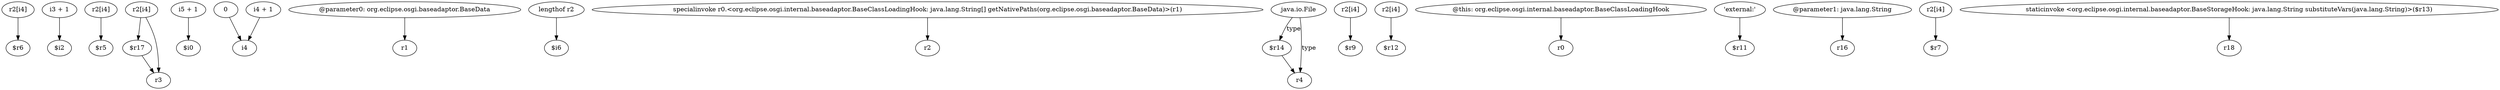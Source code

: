 digraph g {
0[label="r2[i4]"]
1[label="$r6"]
0->1[label=""]
2[label="i3 + 1"]
3[label="$i2"]
2->3[label=""]
4[label="r2[i4]"]
5[label="$r5"]
4->5[label=""]
6[label="r2[i4]"]
7[label="$r17"]
6->7[label=""]
8[label="i5 + 1"]
9[label="$i0"]
8->9[label=""]
10[label="0"]
11[label="i4"]
10->11[label=""]
12[label="@parameter0: org.eclipse.osgi.baseadaptor.BaseData"]
13[label="r1"]
12->13[label=""]
14[label="r3"]
6->14[label=""]
15[label="lengthof r2"]
16[label="$i6"]
15->16[label=""]
17[label="specialinvoke r0.<org.eclipse.osgi.internal.baseadaptor.BaseClassLoadingHook: java.lang.String[] getNativePaths(org.eclipse.osgi.baseadaptor.BaseData)>(r1)"]
18[label="r2"]
17->18[label=""]
19[label="java.io.File"]
20[label="$r14"]
19->20[label="type"]
21[label="r2[i4]"]
22[label="$r9"]
21->22[label=""]
23[label="r2[i4]"]
24[label="$r12"]
23->24[label=""]
25[label="@this: org.eclipse.osgi.internal.baseadaptor.BaseClassLoadingHook"]
26[label="r0"]
25->26[label=""]
7->14[label=""]
27[label="r4"]
20->27[label=""]
28[label="i4 + 1"]
28->11[label=""]
29[label="'external:'"]
30[label="$r11"]
29->30[label=""]
19->27[label="type"]
31[label="@parameter1: java.lang.String"]
32[label="r16"]
31->32[label=""]
33[label="r2[i4]"]
34[label="$r7"]
33->34[label=""]
35[label="staticinvoke <org.eclipse.osgi.internal.baseadaptor.BaseStorageHook: java.lang.String substituteVars(java.lang.String)>($r13)"]
36[label="r18"]
35->36[label=""]
}